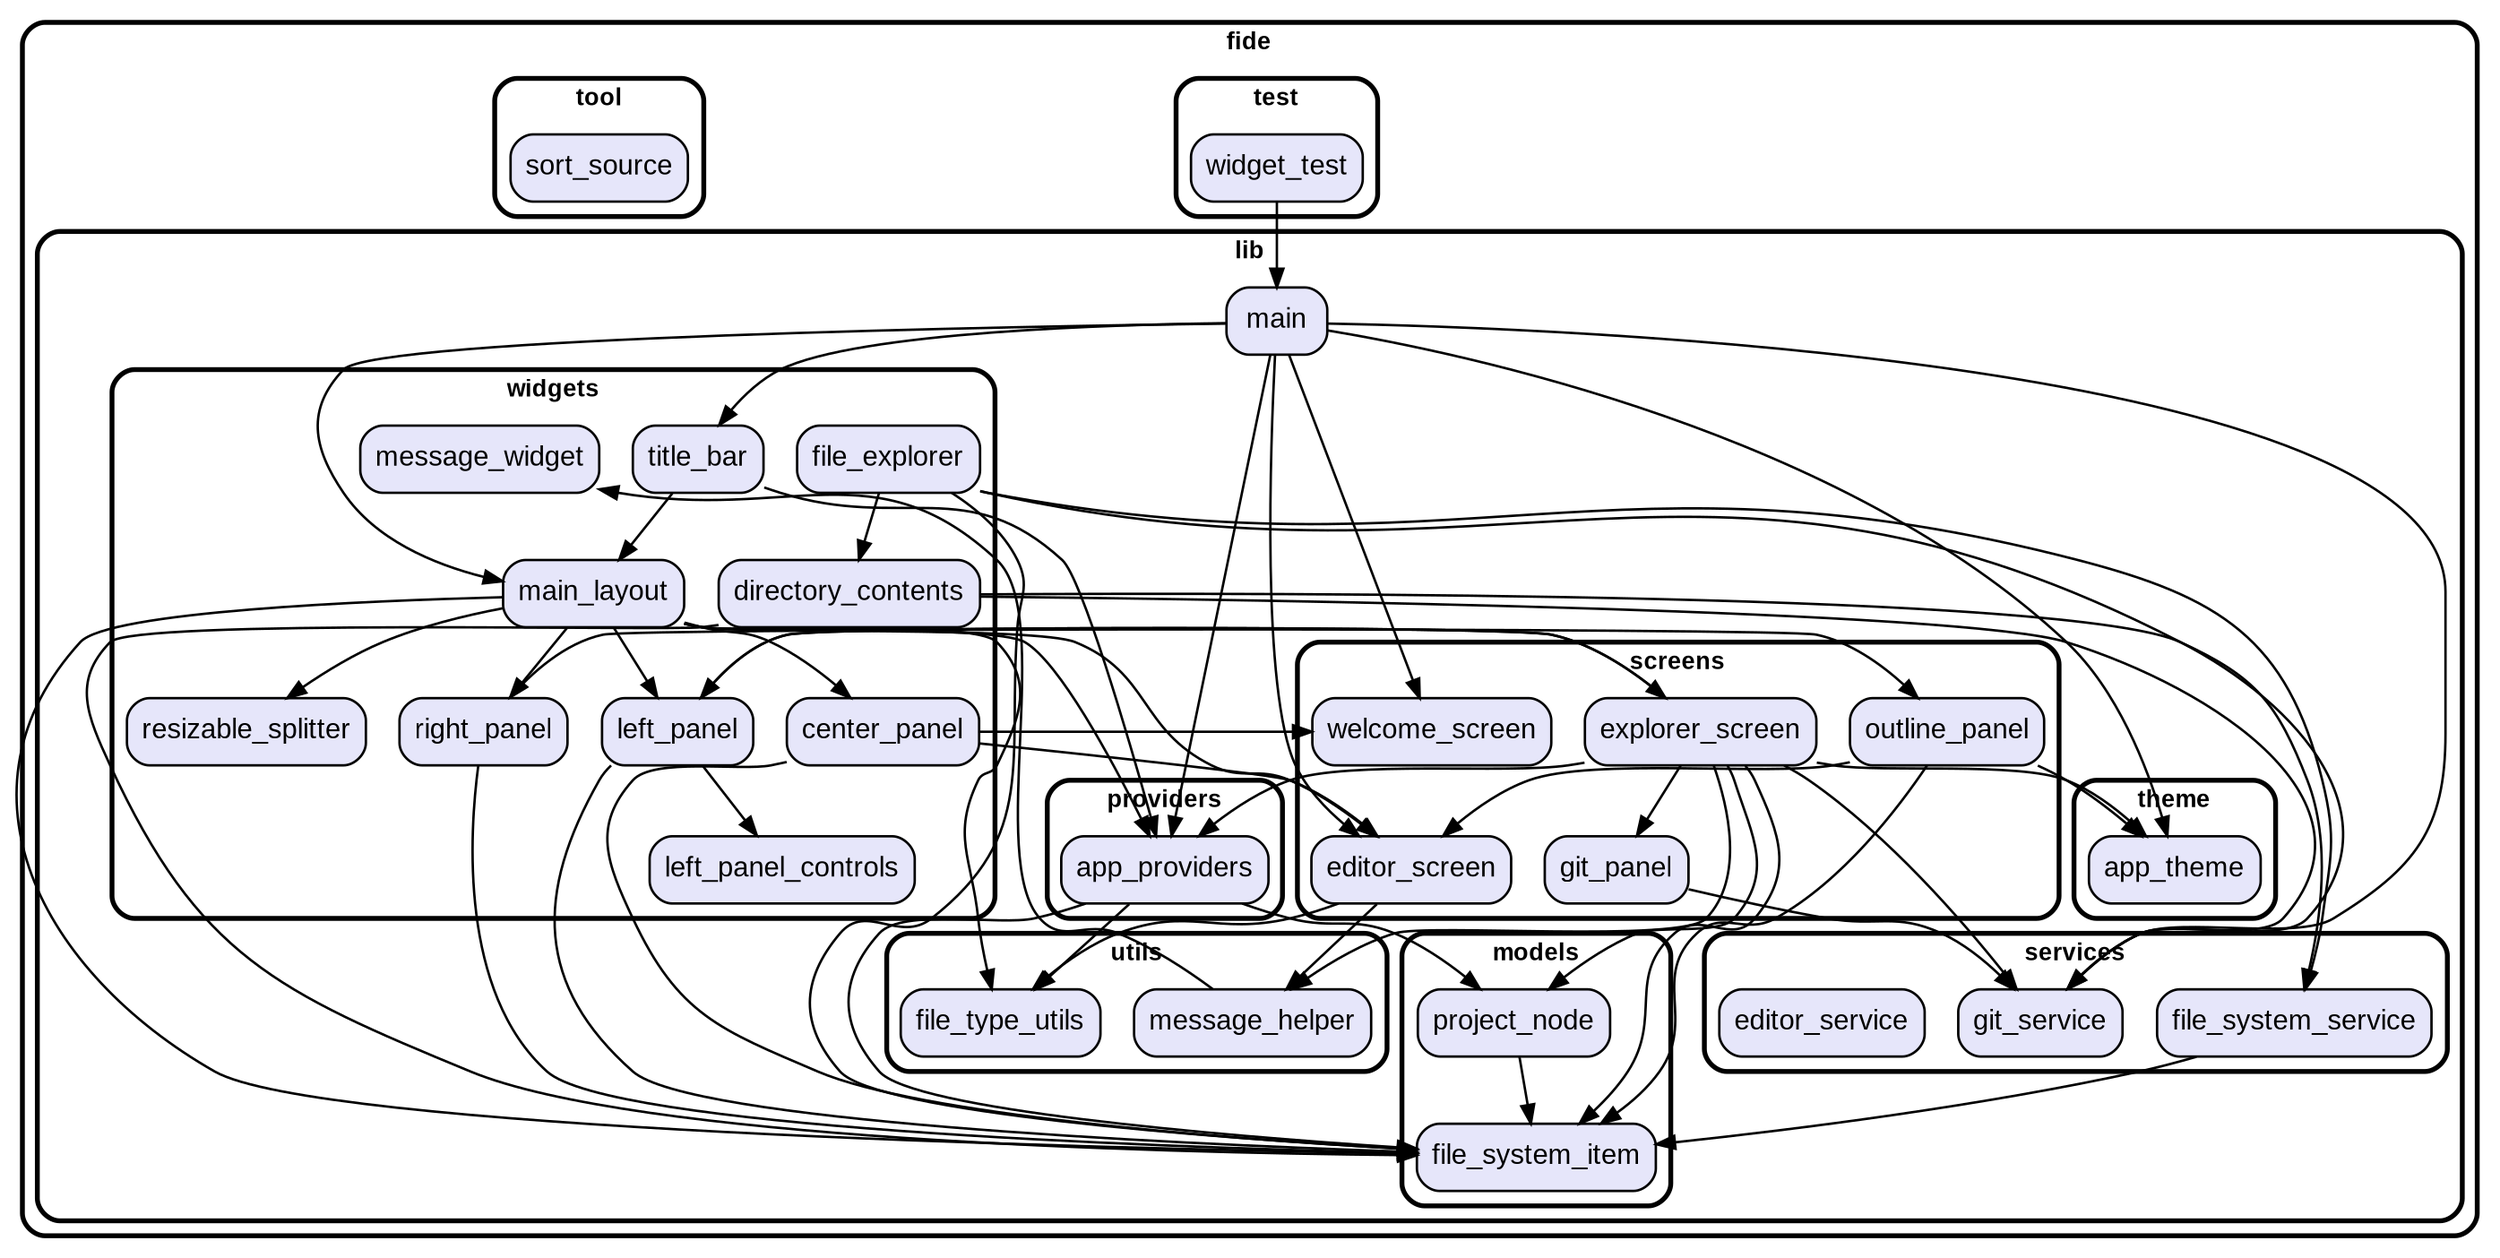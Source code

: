 digraph "" {
  graph [style=rounded fontname="Arial Black" fontsize=13 penwidth=2.6];
  node [shape=rect style="filled,rounded" fontname=Arial fontsize=15 fillcolor=Lavender penwidth=1.3];
  edge [penwidth=1.3];
  "/test/widget_test.dart" [label="widget_test"];
  "/lib/providers/app_providers.dart" [label="app_providers"];
  "/lib/utils/message_helper.dart" [label="message_helper"];
  "/lib/utils/file_type_utils.dart" [label="file_type_utils"];
  "/lib/models/project_node.dart" [label="project_node"];
  "/lib/models/file_system_item.dart" [label="file_system_item"];
  "/lib/screens/git_panel.dart" [label="git_panel"];
  "/lib/screens/explorer_screen.dart" [label="explorer_screen"];
  "/lib/screens/outline_panel.dart" [label="outline_panel"];
  "/lib/screens/editor_screen.dart" [label="editor_screen"];
  "/lib/screens/welcome_screen.dart" [label="welcome_screen"];
  "/lib/main.dart" [label="main"];
  "/lib/theme/app_theme.dart" [label="app_theme"];
  "/lib/services/git_service.dart" [label="git_service"];
  "/lib/services/file_system_service.dart" [label="file_system_service"];
  "/lib/services/editor_service.dart" [label="editor_service"];
  "/lib/widgets/left_panel_controls.dart" [label="left_panel_controls"];
  "/lib/widgets/resizable_splitter.dart" [label="resizable_splitter"];
  "/lib/widgets/directory_contents.dart" [label="directory_contents"];
  "/lib/widgets/title_bar.dart" [label="title_bar"];
  "/lib/widgets/main_layout.dart" [label="main_layout"];
  "/lib/widgets/file_explorer.dart" [label="file_explorer"];
  "/lib/widgets/message_widget.dart" [label="message_widget"];
  "/lib/widgets/left_panel.dart" [label="left_panel"];
  "/lib/widgets/center_panel.dart" [label="center_panel"];
  "/lib/widgets/right_panel.dart" [label="right_panel"];
  "/tool/sort_source.dart" [label="sort_source"];
  subgraph "cluster~" {
    label="fide";
    subgraph "cluster~/test" {
      label="test";
      "/test/widget_test.dart";
    }
    subgraph "cluster~/lib" {
      label="lib";
      "/lib/main.dart";
      subgraph "cluster~/lib/providers" {
        label="providers";
        "/lib/providers/app_providers.dart";
      }
      subgraph "cluster~/lib/utils" {
        label="utils";
        "/lib/utils/message_helper.dart";
        "/lib/utils/file_type_utils.dart";
      }
      subgraph "cluster~/lib/models" {
        label="models";
        "/lib/models/project_node.dart";
        "/lib/models/file_system_item.dart";
      }
      subgraph "cluster~/lib/screens" {
        label="screens";
        "/lib/screens/git_panel.dart";
        "/lib/screens/explorer_screen.dart";
        "/lib/screens/outline_panel.dart";
        "/lib/screens/editor_screen.dart";
        "/lib/screens/welcome_screen.dart";
      }
      subgraph "cluster~/lib/theme" {
        label="theme";
        "/lib/theme/app_theme.dart";
      }
      subgraph "cluster~/lib/services" {
        label="services";
        "/lib/services/git_service.dart";
        "/lib/services/file_system_service.dart";
        "/lib/services/editor_service.dart";
      }
      subgraph "cluster~/lib/widgets" {
        label="widgets";
        "/lib/widgets/left_panel_controls.dart";
        "/lib/widgets/resizable_splitter.dart";
        "/lib/widgets/directory_contents.dart";
        "/lib/widgets/title_bar.dart";
        "/lib/widgets/main_layout.dart";
        "/lib/widgets/file_explorer.dart";
        "/lib/widgets/message_widget.dart";
        "/lib/widgets/left_panel.dart";
        "/lib/widgets/center_panel.dart";
        "/lib/widgets/right_panel.dart";
      }
    }
    subgraph "cluster~/tool" {
      label="tool";
      "/tool/sort_source.dart";
    }
  }
  "/test/widget_test.dart" -> "/lib/main.dart";
  "/lib/providers/app_providers.dart" -> "/lib/models/file_system_item.dart";
  "/lib/providers/app_providers.dart" -> "/lib/models/project_node.dart";
  "/lib/providers/app_providers.dart" -> "/lib/utils/file_type_utils.dart";
  "/lib/utils/message_helper.dart" -> "/lib/widgets/message_widget.dart";
  "/lib/models/project_node.dart" -> "/lib/models/file_system_item.dart";
  "/lib/screens/git_panel.dart" -> "/lib/services/git_service.dart";
  "/lib/screens/explorer_screen.dart" -> "/lib/models/project_node.dart";
  "/lib/screens/explorer_screen.dart" -> "/lib/models/file_system_item.dart";
  "/lib/screens/explorer_screen.dart" -> "/lib/services/git_service.dart";
  "/lib/screens/explorer_screen.dart" -> "/lib/utils/message_helper.dart";
  "/lib/screens/explorer_screen.dart" -> "/lib/screens/git_panel.dart";
  "/lib/screens/explorer_screen.dart" -> "/lib/theme/app_theme.dart";
  "/lib/screens/explorer_screen.dart" -> "/lib/widgets/left_panel.dart";
  "/lib/screens/explorer_screen.dart" -> "/lib/providers/app_providers.dart";
  "/lib/screens/outline_panel.dart" -> "/lib/theme/app_theme.dart";
  "/lib/screens/outline_panel.dart" -> "/lib/models/file_system_item.dart";
  "/lib/screens/outline_panel.dart" -> "/lib/screens/editor_screen.dart";
  "/lib/screens/editor_screen.dart" -> "/lib/utils/message_helper.dart";
  "/lib/screens/editor_screen.dart" -> "/lib/utils/file_type_utils.dart";
  "/lib/main.dart" -> "/lib/providers/app_providers.dart";
  "/lib/main.dart" -> "/lib/widgets/main_layout.dart";
  "/lib/main.dart" -> "/lib/widgets/title_bar.dart";
  "/lib/main.dart" -> "/lib/screens/editor_screen.dart";
  "/lib/main.dart" -> "/lib/screens/welcome_screen.dart";
  "/lib/main.dart" -> "/lib/services/git_service.dart";
  "/lib/main.dart" -> "/lib/theme/app_theme.dart";
  "/lib/services/file_system_service.dart" -> "/lib/models/file_system_item.dart";
  "/lib/widgets/directory_contents.dart" -> "/lib/services/file_system_service.dart";
  "/lib/widgets/directory_contents.dart" -> "/lib/services/git_service.dart";
  "/lib/widgets/directory_contents.dart" -> "/lib/models/file_system_item.dart";
  "/lib/widgets/title_bar.dart" -> "/lib/providers/app_providers.dart";
  "/lib/widgets/title_bar.dart" -> "/lib/widgets/main_layout.dart";
  "/lib/widgets/main_layout.dart" -> "/lib/screens/editor_screen.dart";
  "/lib/widgets/main_layout.dart" -> "/lib/providers/app_providers.dart";
  "/lib/widgets/main_layout.dart" -> "/lib/models/file_system_item.dart";
  "/lib/widgets/main_layout.dart" -> "/lib/utils/file_type_utils.dart";
  "/lib/widgets/main_layout.dart" -> "/lib/widgets/resizable_splitter.dart";
  "/lib/widgets/main_layout.dart" -> "/lib/widgets/left_panel.dart";
  "/lib/widgets/main_layout.dart" -> "/lib/widgets/center_panel.dart";
  "/lib/widgets/main_layout.dart" -> "/lib/widgets/right_panel.dart";
  "/lib/widgets/file_explorer.dart" -> "/lib/services/file_system_service.dart";
  "/lib/widgets/file_explorer.dart" -> "/lib/services/git_service.dart";
  "/lib/widgets/file_explorer.dart" -> "/lib/models/file_system_item.dart";
  "/lib/widgets/file_explorer.dart" -> "/lib/widgets/directory_contents.dart";
  "/lib/widgets/left_panel.dart" -> "/lib/screens/explorer_screen.dart";
  "/lib/widgets/left_panel.dart" -> "/lib/widgets/left_panel_controls.dart";
  "/lib/widgets/left_panel.dart" -> "/lib/models/file_system_item.dart";
  "/lib/widgets/center_panel.dart" -> "/lib/screens/welcome_screen.dart";
  "/lib/widgets/center_panel.dart" -> "/lib/screens/editor_screen.dart";
  "/lib/widgets/center_panel.dart" -> "/lib/models/file_system_item.dart";
  "/lib/widgets/right_panel.dart" -> "/lib/screens/outline_panel.dart";
  "/lib/widgets/right_panel.dart" -> "/lib/models/file_system_item.dart";
}
